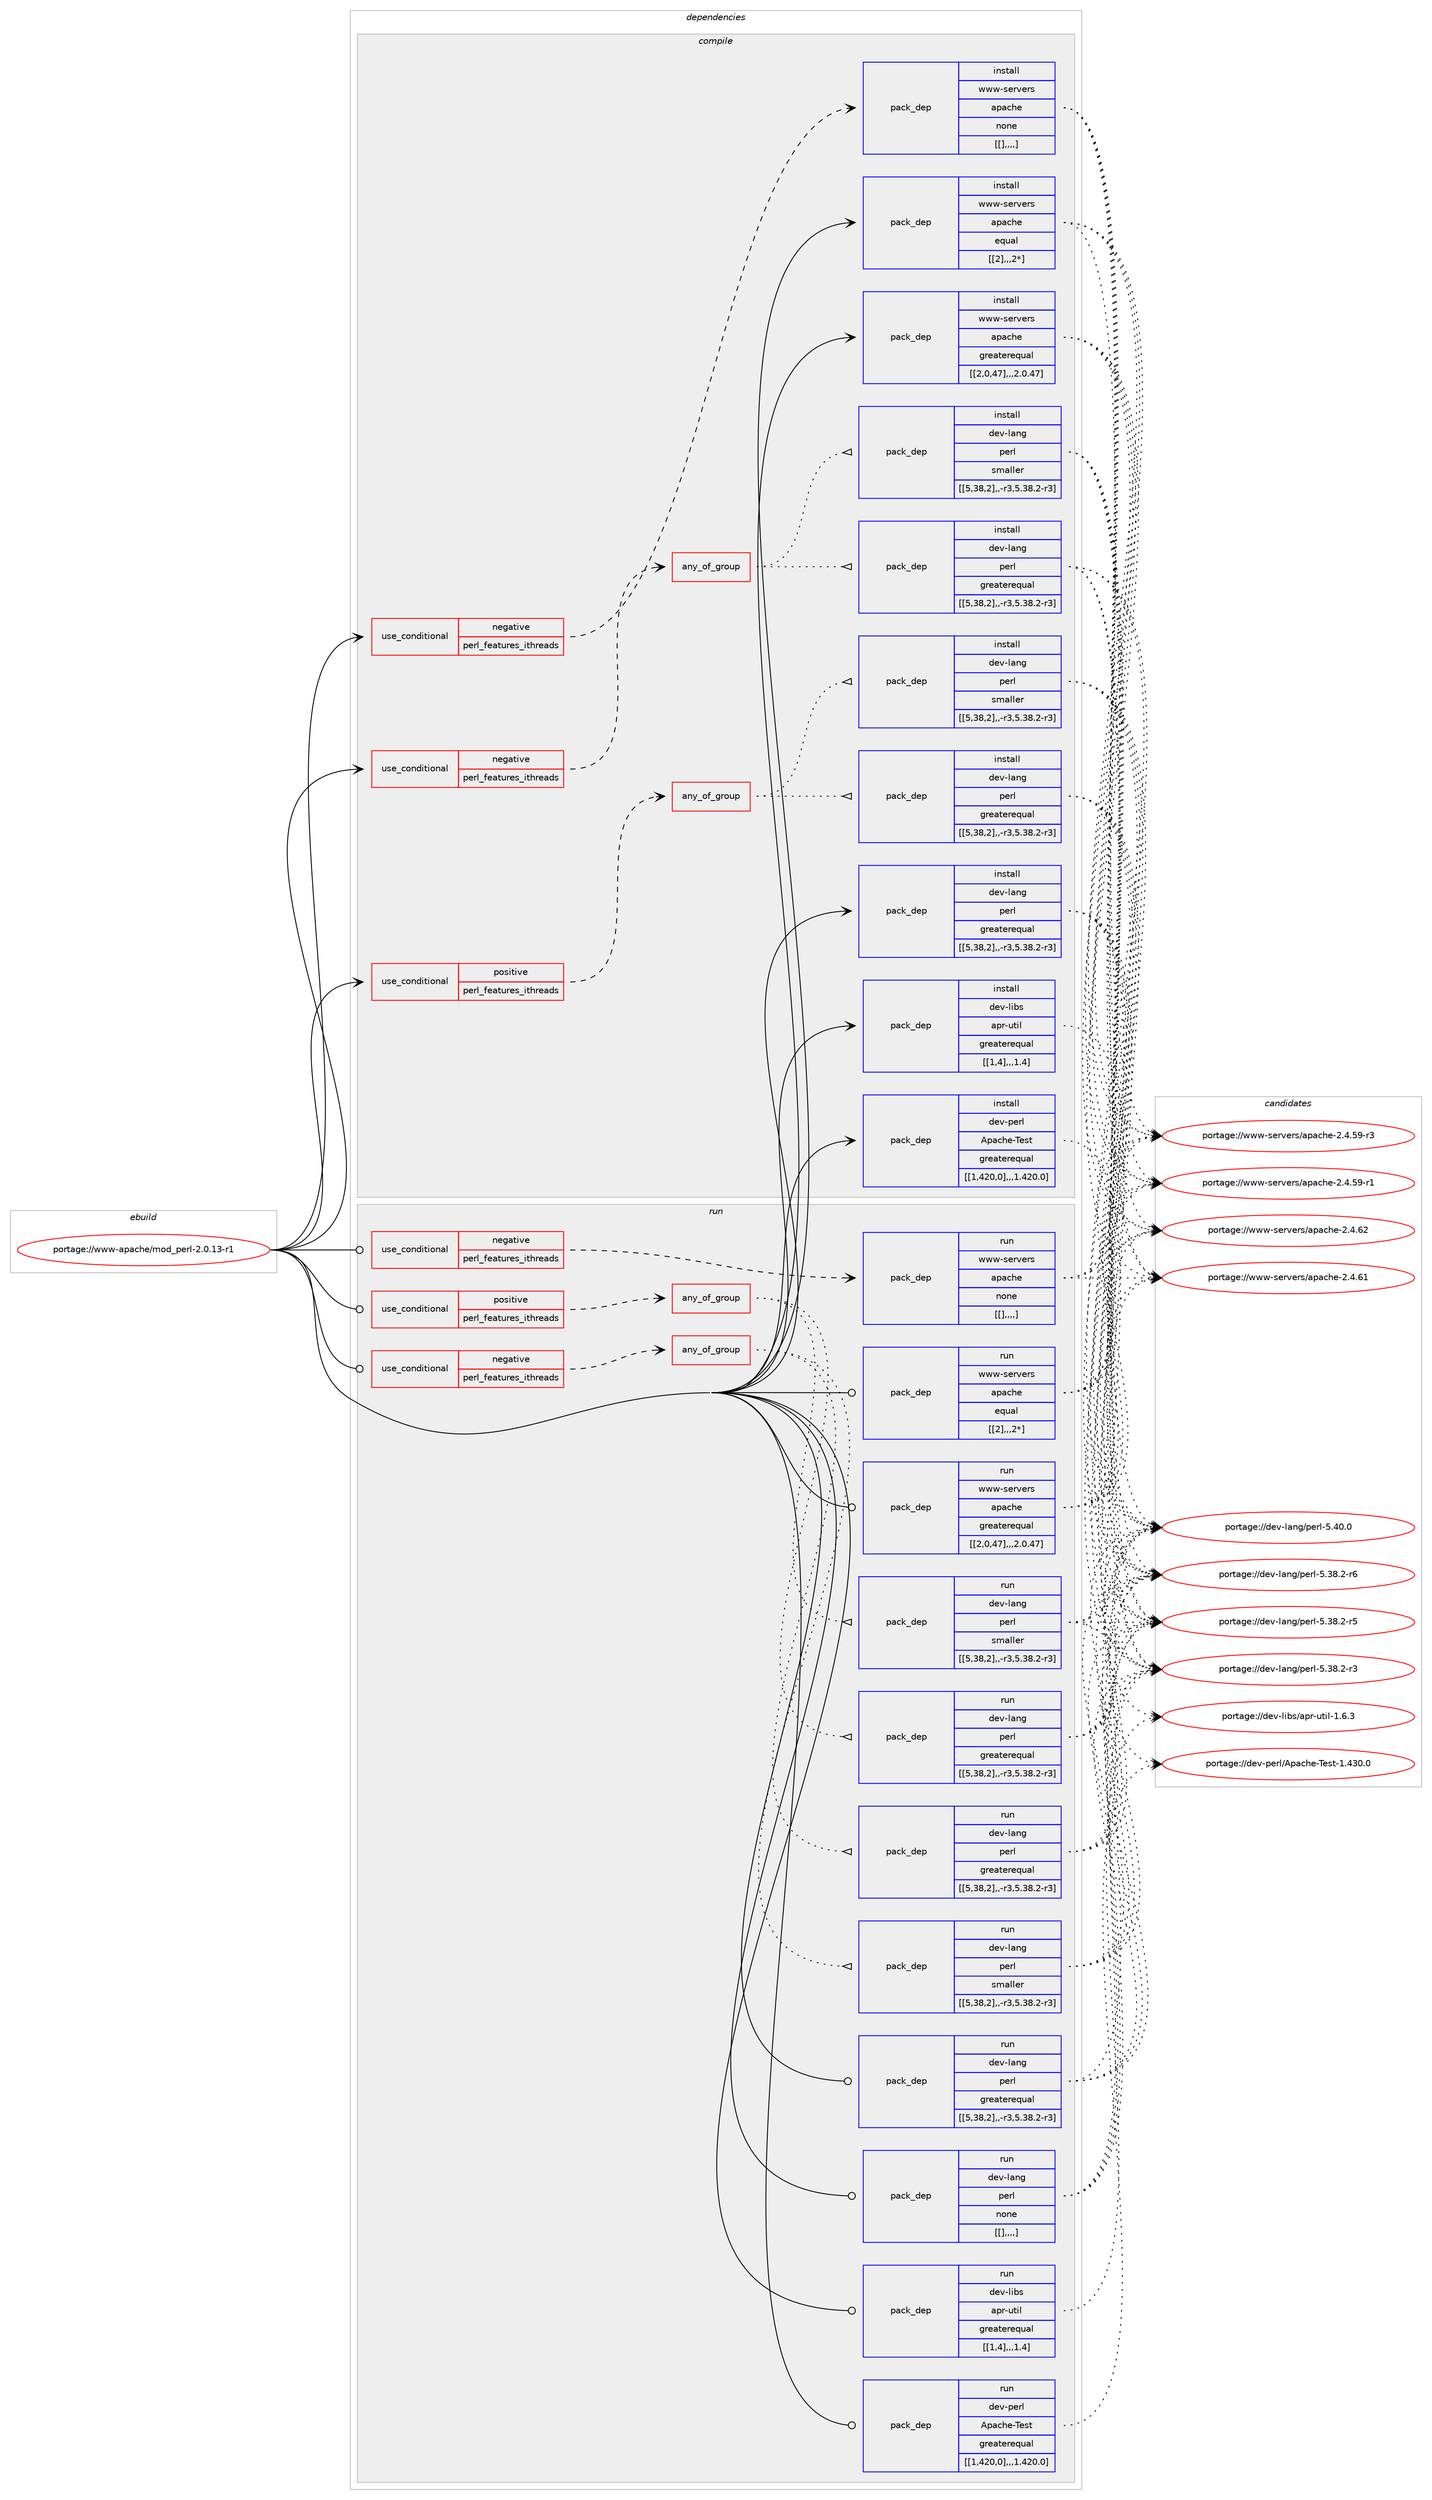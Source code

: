 digraph prolog {

# *************
# Graph options
# *************

newrank=true;
concentrate=true;
compound=true;
graph [rankdir=LR,fontname=Helvetica,fontsize=10,ranksep=1.5];#, ranksep=2.5, nodesep=0.2];
edge  [arrowhead=vee];
node  [fontname=Helvetica,fontsize=10];

# **********
# The ebuild
# **********

subgraph cluster_leftcol {
color=gray;
label=<<i>ebuild</i>>;
id [label="portage://www-apache/mod_perl-2.0.13-r1", color=red, width=4, href="../www-apache/mod_perl-2.0.13-r1.svg"];
}

# ****************
# The dependencies
# ****************

subgraph cluster_midcol {
color=gray;
label=<<i>dependencies</i>>;
subgraph cluster_compile {
fillcolor="#eeeeee";
style=filled;
label=<<i>compile</i>>;
subgraph cond123441 {
dependency463860 [label=<<TABLE BORDER="0" CELLBORDER="1" CELLSPACING="0" CELLPADDING="4"><TR><TD ROWSPAN="3" CELLPADDING="10">use_conditional</TD></TR><TR><TD>negative</TD></TR><TR><TD>perl_features_ithreads</TD></TR></TABLE>>, shape=none, color=red];
subgraph any3164 {
dependency463861 [label=<<TABLE BORDER="0" CELLBORDER="1" CELLSPACING="0" CELLPADDING="4"><TR><TD CELLPADDING="10">any_of_group</TD></TR></TABLE>>, shape=none, color=red];subgraph pack337050 {
dependency463862 [label=<<TABLE BORDER="0" CELLBORDER="1" CELLSPACING="0" CELLPADDING="4" WIDTH="220"><TR><TD ROWSPAN="6" CELLPADDING="30">pack_dep</TD></TR><TR><TD WIDTH="110">install</TD></TR><TR><TD>dev-lang</TD></TR><TR><TD>perl</TD></TR><TR><TD>greaterequal</TD></TR><TR><TD>[[5,38,2],,-r3,5.38.2-r3]</TD></TR></TABLE>>, shape=none, color=blue];
}
dependency463861:e -> dependency463862:w [weight=20,style="dotted",arrowhead="oinv"];
subgraph pack337051 {
dependency463863 [label=<<TABLE BORDER="0" CELLBORDER="1" CELLSPACING="0" CELLPADDING="4" WIDTH="220"><TR><TD ROWSPAN="6" CELLPADDING="30">pack_dep</TD></TR><TR><TD WIDTH="110">install</TD></TR><TR><TD>dev-lang</TD></TR><TR><TD>perl</TD></TR><TR><TD>smaller</TD></TR><TR><TD>[[5,38,2],,-r3,5.38.2-r3]</TD></TR></TABLE>>, shape=none, color=blue];
}
dependency463861:e -> dependency463863:w [weight=20,style="dotted",arrowhead="oinv"];
}
dependency463860:e -> dependency463861:w [weight=20,style="dashed",arrowhead="vee"];
}
id:e -> dependency463860:w [weight=20,style="solid",arrowhead="vee"];
subgraph cond123442 {
dependency463864 [label=<<TABLE BORDER="0" CELLBORDER="1" CELLSPACING="0" CELLPADDING="4"><TR><TD ROWSPAN="3" CELLPADDING="10">use_conditional</TD></TR><TR><TD>negative</TD></TR><TR><TD>perl_features_ithreads</TD></TR></TABLE>>, shape=none, color=red];
subgraph pack337052 {
dependency463865 [label=<<TABLE BORDER="0" CELLBORDER="1" CELLSPACING="0" CELLPADDING="4" WIDTH="220"><TR><TD ROWSPAN="6" CELLPADDING="30">pack_dep</TD></TR><TR><TD WIDTH="110">install</TD></TR><TR><TD>www-servers</TD></TR><TR><TD>apache</TD></TR><TR><TD>none</TD></TR><TR><TD>[[],,,,]</TD></TR></TABLE>>, shape=none, color=blue];
}
dependency463864:e -> dependency463865:w [weight=20,style="dashed",arrowhead="vee"];
}
id:e -> dependency463864:w [weight=20,style="solid",arrowhead="vee"];
subgraph cond123443 {
dependency463866 [label=<<TABLE BORDER="0" CELLBORDER="1" CELLSPACING="0" CELLPADDING="4"><TR><TD ROWSPAN="3" CELLPADDING="10">use_conditional</TD></TR><TR><TD>positive</TD></TR><TR><TD>perl_features_ithreads</TD></TR></TABLE>>, shape=none, color=red];
subgraph any3165 {
dependency463867 [label=<<TABLE BORDER="0" CELLBORDER="1" CELLSPACING="0" CELLPADDING="4"><TR><TD CELLPADDING="10">any_of_group</TD></TR></TABLE>>, shape=none, color=red];subgraph pack337053 {
dependency463868 [label=<<TABLE BORDER="0" CELLBORDER="1" CELLSPACING="0" CELLPADDING="4" WIDTH="220"><TR><TD ROWSPAN="6" CELLPADDING="30">pack_dep</TD></TR><TR><TD WIDTH="110">install</TD></TR><TR><TD>dev-lang</TD></TR><TR><TD>perl</TD></TR><TR><TD>greaterequal</TD></TR><TR><TD>[[5,38,2],,-r3,5.38.2-r3]</TD></TR></TABLE>>, shape=none, color=blue];
}
dependency463867:e -> dependency463868:w [weight=20,style="dotted",arrowhead="oinv"];
subgraph pack337054 {
dependency463869 [label=<<TABLE BORDER="0" CELLBORDER="1" CELLSPACING="0" CELLPADDING="4" WIDTH="220"><TR><TD ROWSPAN="6" CELLPADDING="30">pack_dep</TD></TR><TR><TD WIDTH="110">install</TD></TR><TR><TD>dev-lang</TD></TR><TR><TD>perl</TD></TR><TR><TD>smaller</TD></TR><TR><TD>[[5,38,2],,-r3,5.38.2-r3]</TD></TR></TABLE>>, shape=none, color=blue];
}
dependency463867:e -> dependency463869:w [weight=20,style="dotted",arrowhead="oinv"];
}
dependency463866:e -> dependency463867:w [weight=20,style="dashed",arrowhead="vee"];
}
id:e -> dependency463866:w [weight=20,style="solid",arrowhead="vee"];
subgraph pack337055 {
dependency463870 [label=<<TABLE BORDER="0" CELLBORDER="1" CELLSPACING="0" CELLPADDING="4" WIDTH="220"><TR><TD ROWSPAN="6" CELLPADDING="30">pack_dep</TD></TR><TR><TD WIDTH="110">install</TD></TR><TR><TD>dev-lang</TD></TR><TR><TD>perl</TD></TR><TR><TD>greaterequal</TD></TR><TR><TD>[[5,38,2],,-r3,5.38.2-r3]</TD></TR></TABLE>>, shape=none, color=blue];
}
id:e -> dependency463870:w [weight=20,style="solid",arrowhead="vee"];
subgraph pack337056 {
dependency463871 [label=<<TABLE BORDER="0" CELLBORDER="1" CELLSPACING="0" CELLPADDING="4" WIDTH="220"><TR><TD ROWSPAN="6" CELLPADDING="30">pack_dep</TD></TR><TR><TD WIDTH="110">install</TD></TR><TR><TD>dev-libs</TD></TR><TR><TD>apr-util</TD></TR><TR><TD>greaterequal</TD></TR><TR><TD>[[1,4],,,1.4]</TD></TR></TABLE>>, shape=none, color=blue];
}
id:e -> dependency463871:w [weight=20,style="solid",arrowhead="vee"];
subgraph pack337057 {
dependency463872 [label=<<TABLE BORDER="0" CELLBORDER="1" CELLSPACING="0" CELLPADDING="4" WIDTH="220"><TR><TD ROWSPAN="6" CELLPADDING="30">pack_dep</TD></TR><TR><TD WIDTH="110">install</TD></TR><TR><TD>dev-perl</TD></TR><TR><TD>Apache-Test</TD></TR><TR><TD>greaterequal</TD></TR><TR><TD>[[1,420,0],,,1.420.0]</TD></TR></TABLE>>, shape=none, color=blue];
}
id:e -> dependency463872:w [weight=20,style="solid",arrowhead="vee"];
subgraph pack337058 {
dependency463873 [label=<<TABLE BORDER="0" CELLBORDER="1" CELLSPACING="0" CELLPADDING="4" WIDTH="220"><TR><TD ROWSPAN="6" CELLPADDING="30">pack_dep</TD></TR><TR><TD WIDTH="110">install</TD></TR><TR><TD>www-servers</TD></TR><TR><TD>apache</TD></TR><TR><TD>equal</TD></TR><TR><TD>[[2],,,2*]</TD></TR></TABLE>>, shape=none, color=blue];
}
id:e -> dependency463873:w [weight=20,style="solid",arrowhead="vee"];
subgraph pack337059 {
dependency463874 [label=<<TABLE BORDER="0" CELLBORDER="1" CELLSPACING="0" CELLPADDING="4" WIDTH="220"><TR><TD ROWSPAN="6" CELLPADDING="30">pack_dep</TD></TR><TR><TD WIDTH="110">install</TD></TR><TR><TD>www-servers</TD></TR><TR><TD>apache</TD></TR><TR><TD>greaterequal</TD></TR><TR><TD>[[2,0,47],,,2.0.47]</TD></TR></TABLE>>, shape=none, color=blue];
}
id:e -> dependency463874:w [weight=20,style="solid",arrowhead="vee"];
}
subgraph cluster_compileandrun {
fillcolor="#eeeeee";
style=filled;
label=<<i>compile and run</i>>;
}
subgraph cluster_run {
fillcolor="#eeeeee";
style=filled;
label=<<i>run</i>>;
subgraph cond123444 {
dependency463875 [label=<<TABLE BORDER="0" CELLBORDER="1" CELLSPACING="0" CELLPADDING="4"><TR><TD ROWSPAN="3" CELLPADDING="10">use_conditional</TD></TR><TR><TD>negative</TD></TR><TR><TD>perl_features_ithreads</TD></TR></TABLE>>, shape=none, color=red];
subgraph any3166 {
dependency463876 [label=<<TABLE BORDER="0" CELLBORDER="1" CELLSPACING="0" CELLPADDING="4"><TR><TD CELLPADDING="10">any_of_group</TD></TR></TABLE>>, shape=none, color=red];subgraph pack337060 {
dependency463877 [label=<<TABLE BORDER="0" CELLBORDER="1" CELLSPACING="0" CELLPADDING="4" WIDTH="220"><TR><TD ROWSPAN="6" CELLPADDING="30">pack_dep</TD></TR><TR><TD WIDTH="110">run</TD></TR><TR><TD>dev-lang</TD></TR><TR><TD>perl</TD></TR><TR><TD>greaterequal</TD></TR><TR><TD>[[5,38,2],,-r3,5.38.2-r3]</TD></TR></TABLE>>, shape=none, color=blue];
}
dependency463876:e -> dependency463877:w [weight=20,style="dotted",arrowhead="oinv"];
subgraph pack337061 {
dependency463878 [label=<<TABLE BORDER="0" CELLBORDER="1" CELLSPACING="0" CELLPADDING="4" WIDTH="220"><TR><TD ROWSPAN="6" CELLPADDING="30">pack_dep</TD></TR><TR><TD WIDTH="110">run</TD></TR><TR><TD>dev-lang</TD></TR><TR><TD>perl</TD></TR><TR><TD>smaller</TD></TR><TR><TD>[[5,38,2],,-r3,5.38.2-r3]</TD></TR></TABLE>>, shape=none, color=blue];
}
dependency463876:e -> dependency463878:w [weight=20,style="dotted",arrowhead="oinv"];
}
dependency463875:e -> dependency463876:w [weight=20,style="dashed",arrowhead="vee"];
}
id:e -> dependency463875:w [weight=20,style="solid",arrowhead="odot"];
subgraph cond123445 {
dependency463879 [label=<<TABLE BORDER="0" CELLBORDER="1" CELLSPACING="0" CELLPADDING="4"><TR><TD ROWSPAN="3" CELLPADDING="10">use_conditional</TD></TR><TR><TD>negative</TD></TR><TR><TD>perl_features_ithreads</TD></TR></TABLE>>, shape=none, color=red];
subgraph pack337062 {
dependency463880 [label=<<TABLE BORDER="0" CELLBORDER="1" CELLSPACING="0" CELLPADDING="4" WIDTH="220"><TR><TD ROWSPAN="6" CELLPADDING="30">pack_dep</TD></TR><TR><TD WIDTH="110">run</TD></TR><TR><TD>www-servers</TD></TR><TR><TD>apache</TD></TR><TR><TD>none</TD></TR><TR><TD>[[],,,,]</TD></TR></TABLE>>, shape=none, color=blue];
}
dependency463879:e -> dependency463880:w [weight=20,style="dashed",arrowhead="vee"];
}
id:e -> dependency463879:w [weight=20,style="solid",arrowhead="odot"];
subgraph cond123446 {
dependency463881 [label=<<TABLE BORDER="0" CELLBORDER="1" CELLSPACING="0" CELLPADDING="4"><TR><TD ROWSPAN="3" CELLPADDING="10">use_conditional</TD></TR><TR><TD>positive</TD></TR><TR><TD>perl_features_ithreads</TD></TR></TABLE>>, shape=none, color=red];
subgraph any3167 {
dependency463882 [label=<<TABLE BORDER="0" CELLBORDER="1" CELLSPACING="0" CELLPADDING="4"><TR><TD CELLPADDING="10">any_of_group</TD></TR></TABLE>>, shape=none, color=red];subgraph pack337063 {
dependency463883 [label=<<TABLE BORDER="0" CELLBORDER="1" CELLSPACING="0" CELLPADDING="4" WIDTH="220"><TR><TD ROWSPAN="6" CELLPADDING="30">pack_dep</TD></TR><TR><TD WIDTH="110">run</TD></TR><TR><TD>dev-lang</TD></TR><TR><TD>perl</TD></TR><TR><TD>greaterequal</TD></TR><TR><TD>[[5,38,2],,-r3,5.38.2-r3]</TD></TR></TABLE>>, shape=none, color=blue];
}
dependency463882:e -> dependency463883:w [weight=20,style="dotted",arrowhead="oinv"];
subgraph pack337064 {
dependency463884 [label=<<TABLE BORDER="0" CELLBORDER="1" CELLSPACING="0" CELLPADDING="4" WIDTH="220"><TR><TD ROWSPAN="6" CELLPADDING="30">pack_dep</TD></TR><TR><TD WIDTH="110">run</TD></TR><TR><TD>dev-lang</TD></TR><TR><TD>perl</TD></TR><TR><TD>smaller</TD></TR><TR><TD>[[5,38,2],,-r3,5.38.2-r3]</TD></TR></TABLE>>, shape=none, color=blue];
}
dependency463882:e -> dependency463884:w [weight=20,style="dotted",arrowhead="oinv"];
}
dependency463881:e -> dependency463882:w [weight=20,style="dashed",arrowhead="vee"];
}
id:e -> dependency463881:w [weight=20,style="solid",arrowhead="odot"];
subgraph pack337065 {
dependency463885 [label=<<TABLE BORDER="0" CELLBORDER="1" CELLSPACING="0" CELLPADDING="4" WIDTH="220"><TR><TD ROWSPAN="6" CELLPADDING="30">pack_dep</TD></TR><TR><TD WIDTH="110">run</TD></TR><TR><TD>dev-lang</TD></TR><TR><TD>perl</TD></TR><TR><TD>greaterequal</TD></TR><TR><TD>[[5,38,2],,-r3,5.38.2-r3]</TD></TR></TABLE>>, shape=none, color=blue];
}
id:e -> dependency463885:w [weight=20,style="solid",arrowhead="odot"];
subgraph pack337066 {
dependency463886 [label=<<TABLE BORDER="0" CELLBORDER="1" CELLSPACING="0" CELLPADDING="4" WIDTH="220"><TR><TD ROWSPAN="6" CELLPADDING="30">pack_dep</TD></TR><TR><TD WIDTH="110">run</TD></TR><TR><TD>dev-lang</TD></TR><TR><TD>perl</TD></TR><TR><TD>none</TD></TR><TR><TD>[[],,,,]</TD></TR></TABLE>>, shape=none, color=blue];
}
id:e -> dependency463886:w [weight=20,style="solid",arrowhead="odot"];
subgraph pack337067 {
dependency463887 [label=<<TABLE BORDER="0" CELLBORDER="1" CELLSPACING="0" CELLPADDING="4" WIDTH="220"><TR><TD ROWSPAN="6" CELLPADDING="30">pack_dep</TD></TR><TR><TD WIDTH="110">run</TD></TR><TR><TD>dev-libs</TD></TR><TR><TD>apr-util</TD></TR><TR><TD>greaterequal</TD></TR><TR><TD>[[1,4],,,1.4]</TD></TR></TABLE>>, shape=none, color=blue];
}
id:e -> dependency463887:w [weight=20,style="solid",arrowhead="odot"];
subgraph pack337068 {
dependency463888 [label=<<TABLE BORDER="0" CELLBORDER="1" CELLSPACING="0" CELLPADDING="4" WIDTH="220"><TR><TD ROWSPAN="6" CELLPADDING="30">pack_dep</TD></TR><TR><TD WIDTH="110">run</TD></TR><TR><TD>dev-perl</TD></TR><TR><TD>Apache-Test</TD></TR><TR><TD>greaterequal</TD></TR><TR><TD>[[1,420,0],,,1.420.0]</TD></TR></TABLE>>, shape=none, color=blue];
}
id:e -> dependency463888:w [weight=20,style="solid",arrowhead="odot"];
subgraph pack337069 {
dependency463889 [label=<<TABLE BORDER="0" CELLBORDER="1" CELLSPACING="0" CELLPADDING="4" WIDTH="220"><TR><TD ROWSPAN="6" CELLPADDING="30">pack_dep</TD></TR><TR><TD WIDTH="110">run</TD></TR><TR><TD>www-servers</TD></TR><TR><TD>apache</TD></TR><TR><TD>equal</TD></TR><TR><TD>[[2],,,2*]</TD></TR></TABLE>>, shape=none, color=blue];
}
id:e -> dependency463889:w [weight=20,style="solid",arrowhead="odot"];
subgraph pack337070 {
dependency463890 [label=<<TABLE BORDER="0" CELLBORDER="1" CELLSPACING="0" CELLPADDING="4" WIDTH="220"><TR><TD ROWSPAN="6" CELLPADDING="30">pack_dep</TD></TR><TR><TD WIDTH="110">run</TD></TR><TR><TD>www-servers</TD></TR><TR><TD>apache</TD></TR><TR><TD>greaterequal</TD></TR><TR><TD>[[2,0,47],,,2.0.47]</TD></TR></TABLE>>, shape=none, color=blue];
}
id:e -> dependency463890:w [weight=20,style="solid",arrowhead="odot"];
}
}

# **************
# The candidates
# **************

subgraph cluster_choices {
rank=same;
color=gray;
label=<<i>candidates</i>>;

subgraph choice337050 {
color=black;
nodesep=1;
choice10010111845108971101034711210111410845534652484648 [label="portage://dev-lang/perl-5.40.0", color=red, width=4,href="../dev-lang/perl-5.40.0.svg"];
choice100101118451089711010347112101114108455346515646504511454 [label="portage://dev-lang/perl-5.38.2-r6", color=red, width=4,href="../dev-lang/perl-5.38.2-r6.svg"];
choice100101118451089711010347112101114108455346515646504511453 [label="portage://dev-lang/perl-5.38.2-r5", color=red, width=4,href="../dev-lang/perl-5.38.2-r5.svg"];
choice100101118451089711010347112101114108455346515646504511451 [label="portage://dev-lang/perl-5.38.2-r3", color=red, width=4,href="../dev-lang/perl-5.38.2-r3.svg"];
dependency463862:e -> choice10010111845108971101034711210111410845534652484648:w [style=dotted,weight="100"];
dependency463862:e -> choice100101118451089711010347112101114108455346515646504511454:w [style=dotted,weight="100"];
dependency463862:e -> choice100101118451089711010347112101114108455346515646504511453:w [style=dotted,weight="100"];
dependency463862:e -> choice100101118451089711010347112101114108455346515646504511451:w [style=dotted,weight="100"];
}
subgraph choice337051 {
color=black;
nodesep=1;
choice10010111845108971101034711210111410845534652484648 [label="portage://dev-lang/perl-5.40.0", color=red, width=4,href="../dev-lang/perl-5.40.0.svg"];
choice100101118451089711010347112101114108455346515646504511454 [label="portage://dev-lang/perl-5.38.2-r6", color=red, width=4,href="../dev-lang/perl-5.38.2-r6.svg"];
choice100101118451089711010347112101114108455346515646504511453 [label="portage://dev-lang/perl-5.38.2-r5", color=red, width=4,href="../dev-lang/perl-5.38.2-r5.svg"];
choice100101118451089711010347112101114108455346515646504511451 [label="portage://dev-lang/perl-5.38.2-r3", color=red, width=4,href="../dev-lang/perl-5.38.2-r3.svg"];
dependency463863:e -> choice10010111845108971101034711210111410845534652484648:w [style=dotted,weight="100"];
dependency463863:e -> choice100101118451089711010347112101114108455346515646504511454:w [style=dotted,weight="100"];
dependency463863:e -> choice100101118451089711010347112101114108455346515646504511453:w [style=dotted,weight="100"];
dependency463863:e -> choice100101118451089711010347112101114108455346515646504511451:w [style=dotted,weight="100"];
}
subgraph choice337052 {
color=black;
nodesep=1;
choice119119119451151011141181011141154797112979910410145504652465450 [label="portage://www-servers/apache-2.4.62", color=red, width=4,href="../www-servers/apache-2.4.62.svg"];
choice119119119451151011141181011141154797112979910410145504652465449 [label="portage://www-servers/apache-2.4.61", color=red, width=4,href="../www-servers/apache-2.4.61.svg"];
choice1191191194511510111411810111411547971129799104101455046524653574511451 [label="portage://www-servers/apache-2.4.59-r3", color=red, width=4,href="../www-servers/apache-2.4.59-r3.svg"];
choice1191191194511510111411810111411547971129799104101455046524653574511449 [label="portage://www-servers/apache-2.4.59-r1", color=red, width=4,href="../www-servers/apache-2.4.59-r1.svg"];
dependency463865:e -> choice119119119451151011141181011141154797112979910410145504652465450:w [style=dotted,weight="100"];
dependency463865:e -> choice119119119451151011141181011141154797112979910410145504652465449:w [style=dotted,weight="100"];
dependency463865:e -> choice1191191194511510111411810111411547971129799104101455046524653574511451:w [style=dotted,weight="100"];
dependency463865:e -> choice1191191194511510111411810111411547971129799104101455046524653574511449:w [style=dotted,weight="100"];
}
subgraph choice337053 {
color=black;
nodesep=1;
choice10010111845108971101034711210111410845534652484648 [label="portage://dev-lang/perl-5.40.0", color=red, width=4,href="../dev-lang/perl-5.40.0.svg"];
choice100101118451089711010347112101114108455346515646504511454 [label="portage://dev-lang/perl-5.38.2-r6", color=red, width=4,href="../dev-lang/perl-5.38.2-r6.svg"];
choice100101118451089711010347112101114108455346515646504511453 [label="portage://dev-lang/perl-5.38.2-r5", color=red, width=4,href="../dev-lang/perl-5.38.2-r5.svg"];
choice100101118451089711010347112101114108455346515646504511451 [label="portage://dev-lang/perl-5.38.2-r3", color=red, width=4,href="../dev-lang/perl-5.38.2-r3.svg"];
dependency463868:e -> choice10010111845108971101034711210111410845534652484648:w [style=dotted,weight="100"];
dependency463868:e -> choice100101118451089711010347112101114108455346515646504511454:w [style=dotted,weight="100"];
dependency463868:e -> choice100101118451089711010347112101114108455346515646504511453:w [style=dotted,weight="100"];
dependency463868:e -> choice100101118451089711010347112101114108455346515646504511451:w [style=dotted,weight="100"];
}
subgraph choice337054 {
color=black;
nodesep=1;
choice10010111845108971101034711210111410845534652484648 [label="portage://dev-lang/perl-5.40.0", color=red, width=4,href="../dev-lang/perl-5.40.0.svg"];
choice100101118451089711010347112101114108455346515646504511454 [label="portage://dev-lang/perl-5.38.2-r6", color=red, width=4,href="../dev-lang/perl-5.38.2-r6.svg"];
choice100101118451089711010347112101114108455346515646504511453 [label="portage://dev-lang/perl-5.38.2-r5", color=red, width=4,href="../dev-lang/perl-5.38.2-r5.svg"];
choice100101118451089711010347112101114108455346515646504511451 [label="portage://dev-lang/perl-5.38.2-r3", color=red, width=4,href="../dev-lang/perl-5.38.2-r3.svg"];
dependency463869:e -> choice10010111845108971101034711210111410845534652484648:w [style=dotted,weight="100"];
dependency463869:e -> choice100101118451089711010347112101114108455346515646504511454:w [style=dotted,weight="100"];
dependency463869:e -> choice100101118451089711010347112101114108455346515646504511453:w [style=dotted,weight="100"];
dependency463869:e -> choice100101118451089711010347112101114108455346515646504511451:w [style=dotted,weight="100"];
}
subgraph choice337055 {
color=black;
nodesep=1;
choice10010111845108971101034711210111410845534652484648 [label="portage://dev-lang/perl-5.40.0", color=red, width=4,href="../dev-lang/perl-5.40.0.svg"];
choice100101118451089711010347112101114108455346515646504511454 [label="portage://dev-lang/perl-5.38.2-r6", color=red, width=4,href="../dev-lang/perl-5.38.2-r6.svg"];
choice100101118451089711010347112101114108455346515646504511453 [label="portage://dev-lang/perl-5.38.2-r5", color=red, width=4,href="../dev-lang/perl-5.38.2-r5.svg"];
choice100101118451089711010347112101114108455346515646504511451 [label="portage://dev-lang/perl-5.38.2-r3", color=red, width=4,href="../dev-lang/perl-5.38.2-r3.svg"];
dependency463870:e -> choice10010111845108971101034711210111410845534652484648:w [style=dotted,weight="100"];
dependency463870:e -> choice100101118451089711010347112101114108455346515646504511454:w [style=dotted,weight="100"];
dependency463870:e -> choice100101118451089711010347112101114108455346515646504511453:w [style=dotted,weight="100"];
dependency463870:e -> choice100101118451089711010347112101114108455346515646504511451:w [style=dotted,weight="100"];
}
subgraph choice337056 {
color=black;
nodesep=1;
choice1001011184510810598115479711211445117116105108454946544651 [label="portage://dev-libs/apr-util-1.6.3", color=red, width=4,href="../dev-libs/apr-util-1.6.3.svg"];
dependency463871:e -> choice1001011184510810598115479711211445117116105108454946544651:w [style=dotted,weight="100"];
}
subgraph choice337057 {
color=black;
nodesep=1;
choice100101118451121011141084765112979910410145841011151164549465251484648 [label="portage://dev-perl/Apache-Test-1.430.0", color=red, width=4,href="../dev-perl/Apache-Test-1.430.0.svg"];
dependency463872:e -> choice100101118451121011141084765112979910410145841011151164549465251484648:w [style=dotted,weight="100"];
}
subgraph choice337058 {
color=black;
nodesep=1;
choice119119119451151011141181011141154797112979910410145504652465450 [label="portage://www-servers/apache-2.4.62", color=red, width=4,href="../www-servers/apache-2.4.62.svg"];
choice119119119451151011141181011141154797112979910410145504652465449 [label="portage://www-servers/apache-2.4.61", color=red, width=4,href="../www-servers/apache-2.4.61.svg"];
choice1191191194511510111411810111411547971129799104101455046524653574511451 [label="portage://www-servers/apache-2.4.59-r3", color=red, width=4,href="../www-servers/apache-2.4.59-r3.svg"];
choice1191191194511510111411810111411547971129799104101455046524653574511449 [label="portage://www-servers/apache-2.4.59-r1", color=red, width=4,href="../www-servers/apache-2.4.59-r1.svg"];
dependency463873:e -> choice119119119451151011141181011141154797112979910410145504652465450:w [style=dotted,weight="100"];
dependency463873:e -> choice119119119451151011141181011141154797112979910410145504652465449:w [style=dotted,weight="100"];
dependency463873:e -> choice1191191194511510111411810111411547971129799104101455046524653574511451:w [style=dotted,weight="100"];
dependency463873:e -> choice1191191194511510111411810111411547971129799104101455046524653574511449:w [style=dotted,weight="100"];
}
subgraph choice337059 {
color=black;
nodesep=1;
choice119119119451151011141181011141154797112979910410145504652465450 [label="portage://www-servers/apache-2.4.62", color=red, width=4,href="../www-servers/apache-2.4.62.svg"];
choice119119119451151011141181011141154797112979910410145504652465449 [label="portage://www-servers/apache-2.4.61", color=red, width=4,href="../www-servers/apache-2.4.61.svg"];
choice1191191194511510111411810111411547971129799104101455046524653574511451 [label="portage://www-servers/apache-2.4.59-r3", color=red, width=4,href="../www-servers/apache-2.4.59-r3.svg"];
choice1191191194511510111411810111411547971129799104101455046524653574511449 [label="portage://www-servers/apache-2.4.59-r1", color=red, width=4,href="../www-servers/apache-2.4.59-r1.svg"];
dependency463874:e -> choice119119119451151011141181011141154797112979910410145504652465450:w [style=dotted,weight="100"];
dependency463874:e -> choice119119119451151011141181011141154797112979910410145504652465449:w [style=dotted,weight="100"];
dependency463874:e -> choice1191191194511510111411810111411547971129799104101455046524653574511451:w [style=dotted,weight="100"];
dependency463874:e -> choice1191191194511510111411810111411547971129799104101455046524653574511449:w [style=dotted,weight="100"];
}
subgraph choice337060 {
color=black;
nodesep=1;
choice10010111845108971101034711210111410845534652484648 [label="portage://dev-lang/perl-5.40.0", color=red, width=4,href="../dev-lang/perl-5.40.0.svg"];
choice100101118451089711010347112101114108455346515646504511454 [label="portage://dev-lang/perl-5.38.2-r6", color=red, width=4,href="../dev-lang/perl-5.38.2-r6.svg"];
choice100101118451089711010347112101114108455346515646504511453 [label="portage://dev-lang/perl-5.38.2-r5", color=red, width=4,href="../dev-lang/perl-5.38.2-r5.svg"];
choice100101118451089711010347112101114108455346515646504511451 [label="portage://dev-lang/perl-5.38.2-r3", color=red, width=4,href="../dev-lang/perl-5.38.2-r3.svg"];
dependency463877:e -> choice10010111845108971101034711210111410845534652484648:w [style=dotted,weight="100"];
dependency463877:e -> choice100101118451089711010347112101114108455346515646504511454:w [style=dotted,weight="100"];
dependency463877:e -> choice100101118451089711010347112101114108455346515646504511453:w [style=dotted,weight="100"];
dependency463877:e -> choice100101118451089711010347112101114108455346515646504511451:w [style=dotted,weight="100"];
}
subgraph choice337061 {
color=black;
nodesep=1;
choice10010111845108971101034711210111410845534652484648 [label="portage://dev-lang/perl-5.40.0", color=red, width=4,href="../dev-lang/perl-5.40.0.svg"];
choice100101118451089711010347112101114108455346515646504511454 [label="portage://dev-lang/perl-5.38.2-r6", color=red, width=4,href="../dev-lang/perl-5.38.2-r6.svg"];
choice100101118451089711010347112101114108455346515646504511453 [label="portage://dev-lang/perl-5.38.2-r5", color=red, width=4,href="../dev-lang/perl-5.38.2-r5.svg"];
choice100101118451089711010347112101114108455346515646504511451 [label="portage://dev-lang/perl-5.38.2-r3", color=red, width=4,href="../dev-lang/perl-5.38.2-r3.svg"];
dependency463878:e -> choice10010111845108971101034711210111410845534652484648:w [style=dotted,weight="100"];
dependency463878:e -> choice100101118451089711010347112101114108455346515646504511454:w [style=dotted,weight="100"];
dependency463878:e -> choice100101118451089711010347112101114108455346515646504511453:w [style=dotted,weight="100"];
dependency463878:e -> choice100101118451089711010347112101114108455346515646504511451:w [style=dotted,weight="100"];
}
subgraph choice337062 {
color=black;
nodesep=1;
choice119119119451151011141181011141154797112979910410145504652465450 [label="portage://www-servers/apache-2.4.62", color=red, width=4,href="../www-servers/apache-2.4.62.svg"];
choice119119119451151011141181011141154797112979910410145504652465449 [label="portage://www-servers/apache-2.4.61", color=red, width=4,href="../www-servers/apache-2.4.61.svg"];
choice1191191194511510111411810111411547971129799104101455046524653574511451 [label="portage://www-servers/apache-2.4.59-r3", color=red, width=4,href="../www-servers/apache-2.4.59-r3.svg"];
choice1191191194511510111411810111411547971129799104101455046524653574511449 [label="portage://www-servers/apache-2.4.59-r1", color=red, width=4,href="../www-servers/apache-2.4.59-r1.svg"];
dependency463880:e -> choice119119119451151011141181011141154797112979910410145504652465450:w [style=dotted,weight="100"];
dependency463880:e -> choice119119119451151011141181011141154797112979910410145504652465449:w [style=dotted,weight="100"];
dependency463880:e -> choice1191191194511510111411810111411547971129799104101455046524653574511451:w [style=dotted,weight="100"];
dependency463880:e -> choice1191191194511510111411810111411547971129799104101455046524653574511449:w [style=dotted,weight="100"];
}
subgraph choice337063 {
color=black;
nodesep=1;
choice10010111845108971101034711210111410845534652484648 [label="portage://dev-lang/perl-5.40.0", color=red, width=4,href="../dev-lang/perl-5.40.0.svg"];
choice100101118451089711010347112101114108455346515646504511454 [label="portage://dev-lang/perl-5.38.2-r6", color=red, width=4,href="../dev-lang/perl-5.38.2-r6.svg"];
choice100101118451089711010347112101114108455346515646504511453 [label="portage://dev-lang/perl-5.38.2-r5", color=red, width=4,href="../dev-lang/perl-5.38.2-r5.svg"];
choice100101118451089711010347112101114108455346515646504511451 [label="portage://dev-lang/perl-5.38.2-r3", color=red, width=4,href="../dev-lang/perl-5.38.2-r3.svg"];
dependency463883:e -> choice10010111845108971101034711210111410845534652484648:w [style=dotted,weight="100"];
dependency463883:e -> choice100101118451089711010347112101114108455346515646504511454:w [style=dotted,weight="100"];
dependency463883:e -> choice100101118451089711010347112101114108455346515646504511453:w [style=dotted,weight="100"];
dependency463883:e -> choice100101118451089711010347112101114108455346515646504511451:w [style=dotted,weight="100"];
}
subgraph choice337064 {
color=black;
nodesep=1;
choice10010111845108971101034711210111410845534652484648 [label="portage://dev-lang/perl-5.40.0", color=red, width=4,href="../dev-lang/perl-5.40.0.svg"];
choice100101118451089711010347112101114108455346515646504511454 [label="portage://dev-lang/perl-5.38.2-r6", color=red, width=4,href="../dev-lang/perl-5.38.2-r6.svg"];
choice100101118451089711010347112101114108455346515646504511453 [label="portage://dev-lang/perl-5.38.2-r5", color=red, width=4,href="../dev-lang/perl-5.38.2-r5.svg"];
choice100101118451089711010347112101114108455346515646504511451 [label="portage://dev-lang/perl-5.38.2-r3", color=red, width=4,href="../dev-lang/perl-5.38.2-r3.svg"];
dependency463884:e -> choice10010111845108971101034711210111410845534652484648:w [style=dotted,weight="100"];
dependency463884:e -> choice100101118451089711010347112101114108455346515646504511454:w [style=dotted,weight="100"];
dependency463884:e -> choice100101118451089711010347112101114108455346515646504511453:w [style=dotted,weight="100"];
dependency463884:e -> choice100101118451089711010347112101114108455346515646504511451:w [style=dotted,weight="100"];
}
subgraph choice337065 {
color=black;
nodesep=1;
choice10010111845108971101034711210111410845534652484648 [label="portage://dev-lang/perl-5.40.0", color=red, width=4,href="../dev-lang/perl-5.40.0.svg"];
choice100101118451089711010347112101114108455346515646504511454 [label="portage://dev-lang/perl-5.38.2-r6", color=red, width=4,href="../dev-lang/perl-5.38.2-r6.svg"];
choice100101118451089711010347112101114108455346515646504511453 [label="portage://dev-lang/perl-5.38.2-r5", color=red, width=4,href="../dev-lang/perl-5.38.2-r5.svg"];
choice100101118451089711010347112101114108455346515646504511451 [label="portage://dev-lang/perl-5.38.2-r3", color=red, width=4,href="../dev-lang/perl-5.38.2-r3.svg"];
dependency463885:e -> choice10010111845108971101034711210111410845534652484648:w [style=dotted,weight="100"];
dependency463885:e -> choice100101118451089711010347112101114108455346515646504511454:w [style=dotted,weight="100"];
dependency463885:e -> choice100101118451089711010347112101114108455346515646504511453:w [style=dotted,weight="100"];
dependency463885:e -> choice100101118451089711010347112101114108455346515646504511451:w [style=dotted,weight="100"];
}
subgraph choice337066 {
color=black;
nodesep=1;
choice10010111845108971101034711210111410845534652484648 [label="portage://dev-lang/perl-5.40.0", color=red, width=4,href="../dev-lang/perl-5.40.0.svg"];
choice100101118451089711010347112101114108455346515646504511454 [label="portage://dev-lang/perl-5.38.2-r6", color=red, width=4,href="../dev-lang/perl-5.38.2-r6.svg"];
choice100101118451089711010347112101114108455346515646504511453 [label="portage://dev-lang/perl-5.38.2-r5", color=red, width=4,href="../dev-lang/perl-5.38.2-r5.svg"];
choice100101118451089711010347112101114108455346515646504511451 [label="portage://dev-lang/perl-5.38.2-r3", color=red, width=4,href="../dev-lang/perl-5.38.2-r3.svg"];
dependency463886:e -> choice10010111845108971101034711210111410845534652484648:w [style=dotted,weight="100"];
dependency463886:e -> choice100101118451089711010347112101114108455346515646504511454:w [style=dotted,weight="100"];
dependency463886:e -> choice100101118451089711010347112101114108455346515646504511453:w [style=dotted,weight="100"];
dependency463886:e -> choice100101118451089711010347112101114108455346515646504511451:w [style=dotted,weight="100"];
}
subgraph choice337067 {
color=black;
nodesep=1;
choice1001011184510810598115479711211445117116105108454946544651 [label="portage://dev-libs/apr-util-1.6.3", color=red, width=4,href="../dev-libs/apr-util-1.6.3.svg"];
dependency463887:e -> choice1001011184510810598115479711211445117116105108454946544651:w [style=dotted,weight="100"];
}
subgraph choice337068 {
color=black;
nodesep=1;
choice100101118451121011141084765112979910410145841011151164549465251484648 [label="portage://dev-perl/Apache-Test-1.430.0", color=red, width=4,href="../dev-perl/Apache-Test-1.430.0.svg"];
dependency463888:e -> choice100101118451121011141084765112979910410145841011151164549465251484648:w [style=dotted,weight="100"];
}
subgraph choice337069 {
color=black;
nodesep=1;
choice119119119451151011141181011141154797112979910410145504652465450 [label="portage://www-servers/apache-2.4.62", color=red, width=4,href="../www-servers/apache-2.4.62.svg"];
choice119119119451151011141181011141154797112979910410145504652465449 [label="portage://www-servers/apache-2.4.61", color=red, width=4,href="../www-servers/apache-2.4.61.svg"];
choice1191191194511510111411810111411547971129799104101455046524653574511451 [label="portage://www-servers/apache-2.4.59-r3", color=red, width=4,href="../www-servers/apache-2.4.59-r3.svg"];
choice1191191194511510111411810111411547971129799104101455046524653574511449 [label="portage://www-servers/apache-2.4.59-r1", color=red, width=4,href="../www-servers/apache-2.4.59-r1.svg"];
dependency463889:e -> choice119119119451151011141181011141154797112979910410145504652465450:w [style=dotted,weight="100"];
dependency463889:e -> choice119119119451151011141181011141154797112979910410145504652465449:w [style=dotted,weight="100"];
dependency463889:e -> choice1191191194511510111411810111411547971129799104101455046524653574511451:w [style=dotted,weight="100"];
dependency463889:e -> choice1191191194511510111411810111411547971129799104101455046524653574511449:w [style=dotted,weight="100"];
}
subgraph choice337070 {
color=black;
nodesep=1;
choice119119119451151011141181011141154797112979910410145504652465450 [label="portage://www-servers/apache-2.4.62", color=red, width=4,href="../www-servers/apache-2.4.62.svg"];
choice119119119451151011141181011141154797112979910410145504652465449 [label="portage://www-servers/apache-2.4.61", color=red, width=4,href="../www-servers/apache-2.4.61.svg"];
choice1191191194511510111411810111411547971129799104101455046524653574511451 [label="portage://www-servers/apache-2.4.59-r3", color=red, width=4,href="../www-servers/apache-2.4.59-r3.svg"];
choice1191191194511510111411810111411547971129799104101455046524653574511449 [label="portage://www-servers/apache-2.4.59-r1", color=red, width=4,href="../www-servers/apache-2.4.59-r1.svg"];
dependency463890:e -> choice119119119451151011141181011141154797112979910410145504652465450:w [style=dotted,weight="100"];
dependency463890:e -> choice119119119451151011141181011141154797112979910410145504652465449:w [style=dotted,weight="100"];
dependency463890:e -> choice1191191194511510111411810111411547971129799104101455046524653574511451:w [style=dotted,weight="100"];
dependency463890:e -> choice1191191194511510111411810111411547971129799104101455046524653574511449:w [style=dotted,weight="100"];
}
}

}
